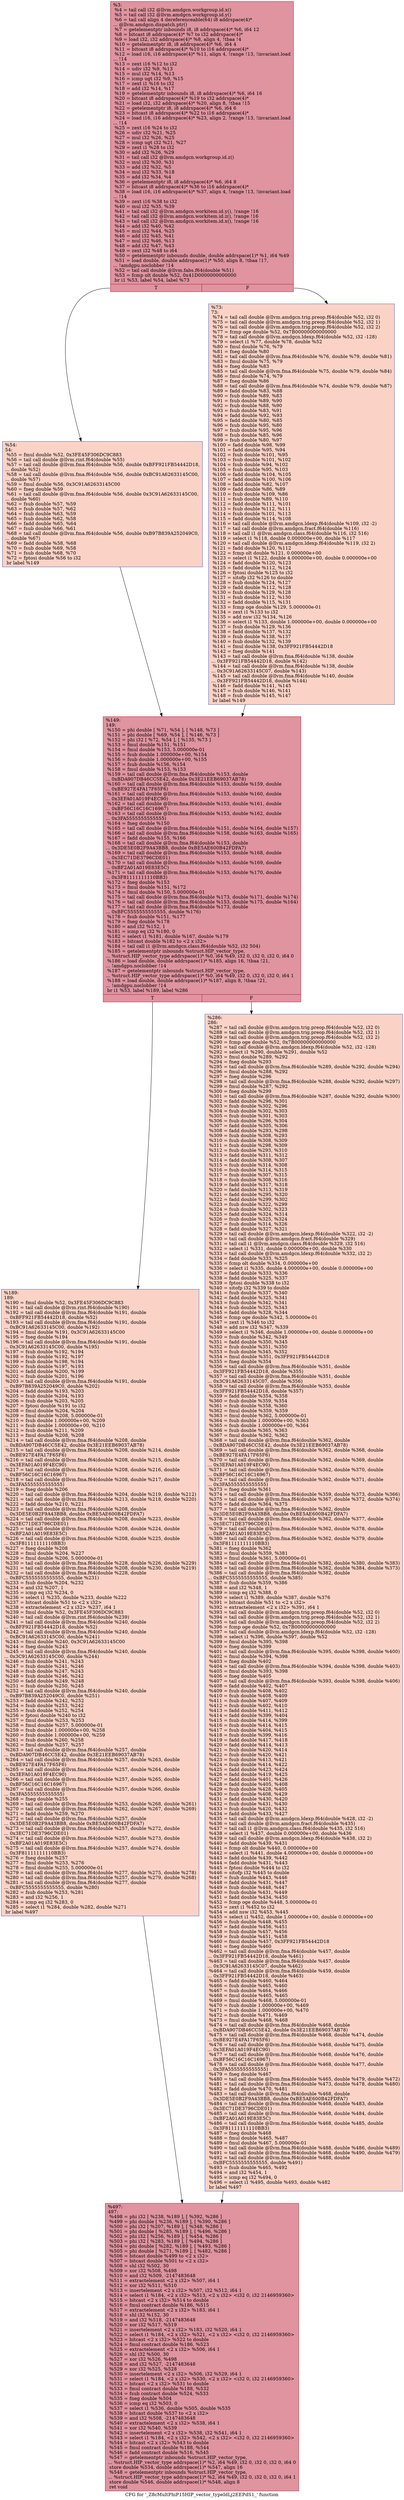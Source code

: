 digraph "CFG for '_Z8cMultPhiP15HIP_vector_typeIdLj2EEPdS1_' function" {
	label="CFG for '_Z8cMultPhiP15HIP_vector_typeIdLj2EEPdS1_' function";

	Node0x5144dd0 [shape=record,color="#b70d28ff", style=filled, fillcolor="#b70d2870",label="{%3:\l  %4 = tail call i32 @llvm.amdgcn.workgroup.id.x()\l  %5 = tail call i32 @llvm.amdgcn.workgroup.id.y()\l  %6 = tail call align 4 dereferenceable(64) i8 addrspace(4)*\l... @llvm.amdgcn.dispatch.ptr()\l  %7 = getelementptr inbounds i8, i8 addrspace(4)* %6, i64 12\l  %8 = bitcast i8 addrspace(4)* %7 to i32 addrspace(4)*\l  %9 = load i32, i32 addrspace(4)* %8, align 4, !tbaa !4\l  %10 = getelementptr i8, i8 addrspace(4)* %6, i64 4\l  %11 = bitcast i8 addrspace(4)* %10 to i16 addrspace(4)*\l  %12 = load i16, i16 addrspace(4)* %11, align 4, !range !13, !invariant.load\l... !14\l  %13 = zext i16 %12 to i32\l  %14 = udiv i32 %9, %13\l  %15 = mul i32 %14, %13\l  %16 = icmp ugt i32 %9, %15\l  %17 = zext i1 %16 to i32\l  %18 = add i32 %14, %17\l  %19 = getelementptr inbounds i8, i8 addrspace(4)* %6, i64 16\l  %20 = bitcast i8 addrspace(4)* %19 to i32 addrspace(4)*\l  %21 = load i32, i32 addrspace(4)* %20, align 8, !tbaa !15\l  %22 = getelementptr i8, i8 addrspace(4)* %6, i64 6\l  %23 = bitcast i8 addrspace(4)* %22 to i16 addrspace(4)*\l  %24 = load i16, i16 addrspace(4)* %23, align 2, !range !13, !invariant.load\l... !14\l  %25 = zext i16 %24 to i32\l  %26 = udiv i32 %21, %25\l  %27 = mul i32 %26, %25\l  %28 = icmp ugt i32 %21, %27\l  %29 = zext i1 %28 to i32\l  %30 = add i32 %26, %29\l  %31 = tail call i32 @llvm.amdgcn.workgroup.id.z()\l  %32 = mul i32 %30, %31\l  %33 = add i32 %32, %5\l  %34 = mul i32 %33, %18\l  %35 = add i32 %34, %4\l  %36 = getelementptr i8, i8 addrspace(4)* %6, i64 8\l  %37 = bitcast i8 addrspace(4)* %36 to i16 addrspace(4)*\l  %38 = load i16, i16 addrspace(4)* %37, align 4, !range !13, !invariant.load\l... !14\l  %39 = zext i16 %38 to i32\l  %40 = mul i32 %35, %39\l  %41 = tail call i32 @llvm.amdgcn.workitem.id.y(), !range !16\l  %42 = tail call i32 @llvm.amdgcn.workitem.id.z(), !range !16\l  %43 = tail call i32 @llvm.amdgcn.workitem.id.x(), !range !16\l  %44 = add i32 %40, %42\l  %45 = mul i32 %44, %25\l  %46 = add i32 %45, %41\l  %47 = mul i32 %46, %13\l  %48 = add i32 %47, %43\l  %49 = zext i32 %48 to i64\l  %50 = getelementptr inbounds double, double addrspace(1)* %1, i64 %49\l  %51 = load double, double addrspace(1)* %50, align 8, !tbaa !17,\l... !amdgpu.noclobber !14\l  %52 = tail call double @llvm.fabs.f64(double %51)\l  %53 = fcmp olt double %52, 0x41D0000000000000\l  br i1 %53, label %54, label %73\l|{<s0>T|<s1>F}}"];
	Node0x5144dd0:s0 -> Node0x514dba0;
	Node0x5144dd0:s1 -> Node0x514dc30;
	Node0x514dba0 [shape=record,color="#3d50c3ff", style=filled, fillcolor="#f59c7d70",label="{%54:\l54:                                               \l  %55 = fmul double %52, 0x3FE45F306DC9C883\l  %56 = tail call double @llvm.rint.f64(double %55)\l  %57 = tail call double @llvm.fma.f64(double %56, double 0xBFF921FB54442D18,\l... double %52)\l  %58 = tail call double @llvm.fma.f64(double %56, double 0xBC91A62633145C00,\l... double %57)\l  %59 = fmul double %56, 0x3C91A62633145C00\l  %60 = fneg double %59\l  %61 = tail call double @llvm.fma.f64(double %56, double 0x3C91A62633145C00,\l... double %60)\l  %62 = fsub double %57, %59\l  %63 = fsub double %57, %62\l  %64 = fsub double %63, %59\l  %65 = fsub double %62, %58\l  %66 = fadd double %65, %64\l  %67 = fsub double %66, %61\l  %68 = tail call double @llvm.fma.f64(double %56, double 0xB97B839A252049C0,\l... double %67)\l  %69 = fadd double %58, %68\l  %70 = fsub double %69, %58\l  %71 = fsub double %68, %70\l  %72 = fptosi double %56 to i32\l  br label %149\l}"];
	Node0x514dba0 -> Node0x514f010;
	Node0x514dc30 [shape=record,color="#3d50c3ff", style=filled, fillcolor="#f59c7d70",label="{%73:\l73:                                               \l  %74 = tail call double @llvm.amdgcn.trig.preop.f64(double %52, i32 0)\l  %75 = tail call double @llvm.amdgcn.trig.preop.f64(double %52, i32 1)\l  %76 = tail call double @llvm.amdgcn.trig.preop.f64(double %52, i32 2)\l  %77 = fcmp oge double %52, 0x7B00000000000000\l  %78 = tail call double @llvm.amdgcn.ldexp.f64(double %52, i32 -128)\l  %79 = select i1 %77, double %78, double %52\l  %80 = fmul double %76, %79\l  %81 = fneg double %80\l  %82 = tail call double @llvm.fma.f64(double %76, double %79, double %81)\l  %83 = fmul double %75, %79\l  %84 = fneg double %83\l  %85 = tail call double @llvm.fma.f64(double %75, double %79, double %84)\l  %86 = fmul double %74, %79\l  %87 = fneg double %86\l  %88 = tail call double @llvm.fma.f64(double %74, double %79, double %87)\l  %89 = fadd double %83, %88\l  %90 = fsub double %89, %83\l  %91 = fsub double %89, %90\l  %92 = fsub double %88, %90\l  %93 = fsub double %83, %91\l  %94 = fadd double %92, %93\l  %95 = fadd double %80, %85\l  %96 = fsub double %95, %80\l  %97 = fsub double %95, %96\l  %98 = fsub double %85, %96\l  %99 = fsub double %80, %97\l  %100 = fadd double %98, %99\l  %101 = fadd double %95, %94\l  %102 = fsub double %101, %95\l  %103 = fsub double %101, %102\l  %104 = fsub double %94, %102\l  %105 = fsub double %95, %103\l  %106 = fadd double %104, %105\l  %107 = fadd double %100, %106\l  %108 = fadd double %82, %107\l  %109 = fadd double %86, %89\l  %110 = fsub double %109, %86\l  %111 = fsub double %89, %110\l  %112 = fadd double %111, %101\l  %113 = fsub double %112, %111\l  %114 = fsub double %101, %113\l  %115 = fadd double %114, %108\l  %116 = tail call double @llvm.amdgcn.ldexp.f64(double %109, i32 -2)\l  %117 = tail call double @llvm.amdgcn.fract.f64(double %116)\l  %118 = tail call i1 @llvm.amdgcn.class.f64(double %116, i32 516)\l  %119 = select i1 %118, double 0.000000e+00, double %117\l  %120 = tail call double @llvm.amdgcn.ldexp.f64(double %119, i32 2)\l  %121 = fadd double %120, %112\l  %122 = fcmp olt double %121, 0.000000e+00\l  %123 = select i1 %122, double 4.000000e+00, double 0.000000e+00\l  %124 = fadd double %120, %123\l  %125 = fadd double %112, %124\l  %126 = fptosi double %125 to i32\l  %127 = sitofp i32 %126 to double\l  %128 = fsub double %124, %127\l  %129 = fadd double %112, %128\l  %130 = fsub double %129, %128\l  %131 = fsub double %112, %130\l  %132 = fadd double %115, %131\l  %133 = fcmp oge double %129, 5.000000e-01\l  %134 = zext i1 %133 to i32\l  %135 = add nsw i32 %134, %126\l  %136 = select i1 %133, double 1.000000e+00, double 0.000000e+00\l  %137 = fsub double %129, %136\l  %138 = fadd double %137, %132\l  %139 = fsub double %138, %137\l  %140 = fsub double %132, %139\l  %141 = fmul double %138, 0x3FF921FB54442D18\l  %142 = fneg double %141\l  %143 = tail call double @llvm.fma.f64(double %138, double\l... 0x3FF921FB54442D18, double %142)\l  %144 = tail call double @llvm.fma.f64(double %138, double\l... 0x3C91A62633145C07, double %143)\l  %145 = tail call double @llvm.fma.f64(double %140, double\l... 0x3FF921FB54442D18, double %144)\l  %146 = fadd double %141, %145\l  %147 = fsub double %146, %141\l  %148 = fsub double %145, %147\l  br label %149\l}"];
	Node0x514dc30 -> Node0x514f010;
	Node0x514f010 [shape=record,color="#b70d28ff", style=filled, fillcolor="#b70d2870",label="{%149:\l149:                                              \l  %150 = phi double [ %71, %54 ], [ %148, %73 ]\l  %151 = phi double [ %69, %54 ], [ %146, %73 ]\l  %152 = phi i32 [ %72, %54 ], [ %135, %73 ]\l  %153 = fmul double %151, %151\l  %154 = fmul double %153, 5.000000e-01\l  %155 = fsub double 1.000000e+00, %154\l  %156 = fsub double 1.000000e+00, %155\l  %157 = fsub double %156, %154\l  %158 = fmul double %153, %153\l  %159 = tail call double @llvm.fma.f64(double %153, double\l... 0xBDA907DB46CC5E42, double 0x3E21EEB69037AB78)\l  %160 = tail call double @llvm.fma.f64(double %153, double %159, double\l... 0xBE927E4FA17F65F6)\l  %161 = tail call double @llvm.fma.f64(double %153, double %160, double\l... 0x3EFA01A019F4EC90)\l  %162 = tail call double @llvm.fma.f64(double %153, double %161, double\l... 0xBF56C16C16C16967)\l  %163 = tail call double @llvm.fma.f64(double %153, double %162, double\l... 0x3FA5555555555555)\l  %164 = fneg double %150\l  %165 = tail call double @llvm.fma.f64(double %151, double %164, double %157)\l  %166 = tail call double @llvm.fma.f64(double %158, double %163, double %165)\l  %167 = fadd double %155, %166\l  %168 = tail call double @llvm.fma.f64(double %153, double\l... 0x3DE5E0B2F9A43BB8, double 0xBE5AE600B42FDFA7)\l  %169 = tail call double @llvm.fma.f64(double %153, double %168, double\l... 0x3EC71DE3796CDE01)\l  %170 = tail call double @llvm.fma.f64(double %153, double %169, double\l... 0xBF2A01A019E83E5C)\l  %171 = tail call double @llvm.fma.f64(double %153, double %170, double\l... 0x3F81111111110BB3)\l  %172 = fneg double %153\l  %173 = fmul double %151, %172\l  %174 = fmul double %150, 5.000000e-01\l  %175 = tail call double @llvm.fma.f64(double %173, double %171, double %174)\l  %176 = tail call double @llvm.fma.f64(double %153, double %175, double %164)\l  %177 = tail call double @llvm.fma.f64(double %173, double\l... 0xBFC5555555555555, double %176)\l  %178 = fsub double %151, %177\l  %179 = fneg double %178\l  %180 = and i32 %152, 1\l  %181 = icmp eq i32 %180, 0\l  %182 = select i1 %181, double %167, double %179\l  %183 = bitcast double %182 to \<2 x i32\>\l  %184 = tail call i1 @llvm.amdgcn.class.f64(double %52, i32 504)\l  %185 = getelementptr inbounds %struct.HIP_vector_type,\l... %struct.HIP_vector_type addrspace(1)* %0, i64 %49, i32 0, i32 0, i32 0, i64 0\l  %186 = load double, double addrspace(1)* %185, align 16, !tbaa !21,\l... !amdgpu.noclobber !14\l  %187 = getelementptr inbounds %struct.HIP_vector_type,\l... %struct.HIP_vector_type addrspace(1)* %0, i64 %49, i32 0, i32 0, i32 0, i64 1\l  %188 = load double, double addrspace(1)* %187, align 8, !tbaa !21,\l... !amdgpu.noclobber !14\l  br i1 %53, label %189, label %286\l|{<s0>T|<s1>F}}"];
	Node0x514f010:s0 -> Node0x51559b0;
	Node0x514f010:s1 -> Node0x5155a40;
	Node0x51559b0 [shape=record,color="#3d50c3ff", style=filled, fillcolor="#f59c7d70",label="{%189:\l189:                                              \l  %190 = fmul double %52, 0x3FE45F306DC9C883\l  %191 = tail call double @llvm.rint.f64(double %190)\l  %192 = tail call double @llvm.fma.f64(double %191, double\l... 0xBFF921FB54442D18, double %52)\l  %193 = tail call double @llvm.fma.f64(double %191, double\l... 0xBC91A62633145C00, double %192)\l  %194 = fmul double %191, 0x3C91A62633145C00\l  %195 = fneg double %194\l  %196 = tail call double @llvm.fma.f64(double %191, double\l... 0x3C91A62633145C00, double %195)\l  %197 = fsub double %192, %194\l  %198 = fsub double %192, %197\l  %199 = fsub double %198, %194\l  %200 = fsub double %197, %193\l  %201 = fadd double %200, %199\l  %202 = fsub double %201, %196\l  %203 = tail call double @llvm.fma.f64(double %191, double\l... 0xB97B839A252049C0, double %202)\l  %204 = fadd double %193, %203\l  %205 = fsub double %204, %193\l  %206 = fsub double %203, %205\l  %207 = fptosi double %191 to i32\l  %208 = fmul double %204, %204\l  %209 = fmul double %208, 5.000000e-01\l  %210 = fsub double 1.000000e+00, %209\l  %211 = fsub double 1.000000e+00, %210\l  %212 = fsub double %211, %209\l  %213 = fmul double %208, %208\l  %214 = tail call double @llvm.fma.f64(double %208, double\l... 0xBDA907DB46CC5E42, double 0x3E21EEB69037AB78)\l  %215 = tail call double @llvm.fma.f64(double %208, double %214, double\l... 0xBE927E4FA17F65F6)\l  %216 = tail call double @llvm.fma.f64(double %208, double %215, double\l... 0x3EFA01A019F4EC90)\l  %217 = tail call double @llvm.fma.f64(double %208, double %216, double\l... 0xBF56C16C16C16967)\l  %218 = tail call double @llvm.fma.f64(double %208, double %217, double\l... 0x3FA5555555555555)\l  %219 = fneg double %206\l  %220 = tail call double @llvm.fma.f64(double %204, double %219, double %212)\l  %221 = tail call double @llvm.fma.f64(double %213, double %218, double %220)\l  %222 = fadd double %210, %221\l  %223 = tail call double @llvm.fma.f64(double %208, double\l... 0x3DE5E0B2F9A43BB8, double 0xBE5AE600B42FDFA7)\l  %224 = tail call double @llvm.fma.f64(double %208, double %223, double\l... 0x3EC71DE3796CDE01)\l  %225 = tail call double @llvm.fma.f64(double %208, double %224, double\l... 0xBF2A01A019E83E5C)\l  %226 = tail call double @llvm.fma.f64(double %208, double %225, double\l... 0x3F81111111110BB3)\l  %227 = fneg double %208\l  %228 = fmul double %204, %227\l  %229 = fmul double %206, 5.000000e-01\l  %230 = tail call double @llvm.fma.f64(double %228, double %226, double %229)\l  %231 = tail call double @llvm.fma.f64(double %208, double %230, double %219)\l  %232 = tail call double @llvm.fma.f64(double %228, double\l... 0xBFC5555555555555, double %231)\l  %233 = fsub double %204, %232\l  %234 = and i32 %207, 1\l  %235 = icmp eq i32 %234, 0\l  %236 = select i1 %235, double %233, double %222\l  %237 = bitcast double %51 to \<2 x i32\>\l  %238 = extractelement \<2 x i32\> %237, i64 1\l  %239 = fmul double %52, 0x3FE45F306DC9C883\l  %240 = tail call double @llvm.rint.f64(double %239)\l  %241 = tail call double @llvm.fma.f64(double %240, double\l... 0xBFF921FB54442D18, double %52)\l  %242 = tail call double @llvm.fma.f64(double %240, double\l... 0xBC91A62633145C00, double %241)\l  %243 = fmul double %240, 0x3C91A62633145C00\l  %244 = fneg double %243\l  %245 = tail call double @llvm.fma.f64(double %240, double\l... 0x3C91A62633145C00, double %244)\l  %246 = fsub double %241, %243\l  %247 = fsub double %241, %246\l  %248 = fsub double %247, %243\l  %249 = fsub double %246, %242\l  %250 = fadd double %249, %248\l  %251 = fsub double %250, %245\l  %252 = tail call double @llvm.fma.f64(double %240, double\l... 0xB97B839A252049C0, double %251)\l  %253 = fadd double %242, %252\l  %254 = fsub double %253, %242\l  %255 = fsub double %252, %254\l  %256 = fptosi double %240 to i32\l  %257 = fmul double %253, %253\l  %258 = fmul double %257, 5.000000e-01\l  %259 = fsub double 1.000000e+00, %258\l  %260 = fsub double 1.000000e+00, %259\l  %261 = fsub double %260, %258\l  %262 = fmul double %257, %257\l  %263 = tail call double @llvm.fma.f64(double %257, double\l... 0xBDA907DB46CC5E42, double 0x3E21EEB69037AB78)\l  %264 = tail call double @llvm.fma.f64(double %257, double %263, double\l... 0xBE927E4FA17F65F6)\l  %265 = tail call double @llvm.fma.f64(double %257, double %264, double\l... 0x3EFA01A019F4EC90)\l  %266 = tail call double @llvm.fma.f64(double %257, double %265, double\l... 0xBF56C16C16C16967)\l  %267 = tail call double @llvm.fma.f64(double %257, double %266, double\l... 0x3FA5555555555555)\l  %268 = fneg double %255\l  %269 = tail call double @llvm.fma.f64(double %253, double %268, double %261)\l  %270 = tail call double @llvm.fma.f64(double %262, double %267, double %269)\l  %271 = fadd double %259, %270\l  %272 = tail call double @llvm.fma.f64(double %257, double\l... 0x3DE5E0B2F9A43BB8, double 0xBE5AE600B42FDFA7)\l  %273 = tail call double @llvm.fma.f64(double %257, double %272, double\l... 0x3EC71DE3796CDE01)\l  %274 = tail call double @llvm.fma.f64(double %257, double %273, double\l... 0xBF2A01A019E83E5C)\l  %275 = tail call double @llvm.fma.f64(double %257, double %274, double\l... 0x3F81111111110BB3)\l  %276 = fneg double %257\l  %277 = fmul double %253, %276\l  %278 = fmul double %255, 5.000000e-01\l  %279 = tail call double @llvm.fma.f64(double %277, double %275, double %278)\l  %280 = tail call double @llvm.fma.f64(double %257, double %279, double %268)\l  %281 = tail call double @llvm.fma.f64(double %277, double\l... 0xBFC5555555555555, double %280)\l  %282 = fsub double %253, %281\l  %283 = and i32 %256, 1\l  %284 = icmp eq i32 %283, 0\l  %285 = select i1 %284, double %282, double %271\l  br label %497\l}"];
	Node0x51559b0 -> Node0x515b050;
	Node0x5155a40 [shape=record,color="#3d50c3ff", style=filled, fillcolor="#f59c7d70",label="{%286:\l286:                                              \l  %287 = tail call double @llvm.amdgcn.trig.preop.f64(double %52, i32 0)\l  %288 = tail call double @llvm.amdgcn.trig.preop.f64(double %52, i32 1)\l  %289 = tail call double @llvm.amdgcn.trig.preop.f64(double %52, i32 2)\l  %290 = fcmp oge double %52, 0x7B00000000000000\l  %291 = tail call double @llvm.amdgcn.ldexp.f64(double %52, i32 -128)\l  %292 = select i1 %290, double %291, double %52\l  %293 = fmul double %289, %292\l  %294 = fneg double %293\l  %295 = tail call double @llvm.fma.f64(double %289, double %292, double %294)\l  %296 = fmul double %288, %292\l  %297 = fneg double %296\l  %298 = tail call double @llvm.fma.f64(double %288, double %292, double %297)\l  %299 = fmul double %287, %292\l  %300 = fneg double %299\l  %301 = tail call double @llvm.fma.f64(double %287, double %292, double %300)\l  %302 = fadd double %296, %301\l  %303 = fsub double %302, %296\l  %304 = fsub double %302, %303\l  %305 = fsub double %301, %303\l  %306 = fsub double %296, %304\l  %307 = fadd double %305, %306\l  %308 = fadd double %293, %298\l  %309 = fsub double %308, %293\l  %310 = fsub double %308, %309\l  %311 = fsub double %298, %309\l  %312 = fsub double %293, %310\l  %313 = fadd double %311, %312\l  %314 = fadd double %308, %307\l  %315 = fsub double %314, %308\l  %316 = fsub double %314, %315\l  %317 = fsub double %307, %315\l  %318 = fsub double %308, %316\l  %319 = fadd double %317, %318\l  %320 = fadd double %313, %319\l  %321 = fadd double %295, %320\l  %322 = fadd double %299, %302\l  %323 = fsub double %322, %299\l  %324 = fsub double %302, %323\l  %325 = fadd double %324, %314\l  %326 = fsub double %325, %324\l  %327 = fsub double %314, %326\l  %328 = fadd double %327, %321\l  %329 = tail call double @llvm.amdgcn.ldexp.f64(double %322, i32 -2)\l  %330 = tail call double @llvm.amdgcn.fract.f64(double %329)\l  %331 = tail call i1 @llvm.amdgcn.class.f64(double %329, i32 516)\l  %332 = select i1 %331, double 0.000000e+00, double %330\l  %333 = tail call double @llvm.amdgcn.ldexp.f64(double %332, i32 2)\l  %334 = fadd double %333, %325\l  %335 = fcmp olt double %334, 0.000000e+00\l  %336 = select i1 %335, double 4.000000e+00, double 0.000000e+00\l  %337 = fadd double %333, %336\l  %338 = fadd double %325, %337\l  %339 = fptosi double %338 to i32\l  %340 = sitofp i32 %339 to double\l  %341 = fsub double %337, %340\l  %342 = fadd double %325, %341\l  %343 = fsub double %342, %341\l  %344 = fsub double %325, %343\l  %345 = fadd double %328, %344\l  %346 = fcmp oge double %342, 5.000000e-01\l  %347 = zext i1 %346 to i32\l  %348 = add nsw i32 %347, %339\l  %349 = select i1 %346, double 1.000000e+00, double 0.000000e+00\l  %350 = fsub double %342, %349\l  %351 = fadd double %350, %345\l  %352 = fsub double %351, %350\l  %353 = fsub double %345, %352\l  %354 = fmul double %351, 0x3FF921FB54442D18\l  %355 = fneg double %354\l  %356 = tail call double @llvm.fma.f64(double %351, double\l... 0x3FF921FB54442D18, double %355)\l  %357 = tail call double @llvm.fma.f64(double %351, double\l... 0x3C91A62633145C07, double %356)\l  %358 = tail call double @llvm.fma.f64(double %353, double\l... 0x3FF921FB54442D18, double %357)\l  %359 = fadd double %354, %358\l  %360 = fsub double %359, %354\l  %361 = fsub double %358, %360\l  %362 = fmul double %359, %359\l  %363 = fmul double %362, 5.000000e-01\l  %364 = fsub double 1.000000e+00, %363\l  %365 = fsub double 1.000000e+00, %364\l  %366 = fsub double %365, %363\l  %367 = fmul double %362, %362\l  %368 = tail call double @llvm.fma.f64(double %362, double\l... 0xBDA907DB46CC5E42, double 0x3E21EEB69037AB78)\l  %369 = tail call double @llvm.fma.f64(double %362, double %368, double\l... 0xBE927E4FA17F65F6)\l  %370 = tail call double @llvm.fma.f64(double %362, double %369, double\l... 0x3EFA01A019F4EC90)\l  %371 = tail call double @llvm.fma.f64(double %362, double %370, double\l... 0xBF56C16C16C16967)\l  %372 = tail call double @llvm.fma.f64(double %362, double %371, double\l... 0x3FA5555555555555)\l  %373 = fneg double %361\l  %374 = tail call double @llvm.fma.f64(double %359, double %373, double %366)\l  %375 = tail call double @llvm.fma.f64(double %367, double %372, double %374)\l  %376 = fadd double %364, %375\l  %377 = tail call double @llvm.fma.f64(double %362, double\l... 0x3DE5E0B2F9A43BB8, double 0xBE5AE600B42FDFA7)\l  %378 = tail call double @llvm.fma.f64(double %362, double %377, double\l... 0x3EC71DE3796CDE01)\l  %379 = tail call double @llvm.fma.f64(double %362, double %378, double\l... 0xBF2A01A019E83E5C)\l  %380 = tail call double @llvm.fma.f64(double %362, double %379, double\l... 0x3F81111111110BB3)\l  %381 = fneg double %362\l  %382 = fmul double %359, %381\l  %383 = fmul double %361, 5.000000e-01\l  %384 = tail call double @llvm.fma.f64(double %382, double %380, double %383)\l  %385 = tail call double @llvm.fma.f64(double %362, double %384, double %373)\l  %386 = tail call double @llvm.fma.f64(double %382, double\l... 0xBFC5555555555555, double %385)\l  %387 = fsub double %359, %386\l  %388 = and i32 %348, 1\l  %389 = icmp eq i32 %388, 0\l  %390 = select i1 %389, double %387, double %376\l  %391 = bitcast double %51 to \<2 x i32\>\l  %392 = extractelement \<2 x i32\> %391, i64 1\l  %393 = tail call double @llvm.amdgcn.trig.preop.f64(double %52, i32 0)\l  %394 = tail call double @llvm.amdgcn.trig.preop.f64(double %52, i32 1)\l  %395 = tail call double @llvm.amdgcn.trig.preop.f64(double %52, i32 2)\l  %396 = fcmp oge double %52, 0x7B00000000000000\l  %397 = tail call double @llvm.amdgcn.ldexp.f64(double %52, i32 -128)\l  %398 = select i1 %396, double %397, double %52\l  %399 = fmul double %395, %398\l  %400 = fneg double %399\l  %401 = tail call double @llvm.fma.f64(double %395, double %398, double %400)\l  %402 = fmul double %394, %398\l  %403 = fneg double %402\l  %404 = tail call double @llvm.fma.f64(double %394, double %398, double %403)\l  %405 = fmul double %393, %398\l  %406 = fneg double %405\l  %407 = tail call double @llvm.fma.f64(double %393, double %398, double %406)\l  %408 = fadd double %402, %407\l  %409 = fsub double %408, %402\l  %410 = fsub double %408, %409\l  %411 = fsub double %407, %409\l  %412 = fsub double %402, %410\l  %413 = fadd double %411, %412\l  %414 = fadd double %399, %404\l  %415 = fsub double %414, %399\l  %416 = fsub double %414, %415\l  %417 = fsub double %404, %415\l  %418 = fsub double %399, %416\l  %419 = fadd double %417, %418\l  %420 = fadd double %414, %413\l  %421 = fsub double %420, %414\l  %422 = fsub double %420, %421\l  %423 = fsub double %413, %421\l  %424 = fsub double %414, %422\l  %425 = fadd double %423, %424\l  %426 = fadd double %419, %425\l  %427 = fadd double %401, %426\l  %428 = fadd double %405, %408\l  %429 = fsub double %428, %405\l  %430 = fsub double %408, %429\l  %431 = fadd double %430, %420\l  %432 = fsub double %431, %430\l  %433 = fsub double %420, %432\l  %434 = fadd double %433, %427\l  %435 = tail call double @llvm.amdgcn.ldexp.f64(double %428, i32 -2)\l  %436 = tail call double @llvm.amdgcn.fract.f64(double %435)\l  %437 = tail call i1 @llvm.amdgcn.class.f64(double %435, i32 516)\l  %438 = select i1 %437, double 0.000000e+00, double %436\l  %439 = tail call double @llvm.amdgcn.ldexp.f64(double %438, i32 2)\l  %440 = fadd double %439, %431\l  %441 = fcmp olt double %440, 0.000000e+00\l  %442 = select i1 %441, double 4.000000e+00, double 0.000000e+00\l  %443 = fadd double %439, %442\l  %444 = fadd double %431, %443\l  %445 = fptosi double %444 to i32\l  %446 = sitofp i32 %445 to double\l  %447 = fsub double %443, %446\l  %448 = fadd double %431, %447\l  %449 = fsub double %448, %447\l  %450 = fsub double %431, %449\l  %451 = fadd double %434, %450\l  %452 = fcmp oge double %448, 5.000000e-01\l  %453 = zext i1 %452 to i32\l  %454 = add nsw i32 %453, %445\l  %455 = select i1 %452, double 1.000000e+00, double 0.000000e+00\l  %456 = fsub double %448, %455\l  %457 = fadd double %456, %451\l  %458 = fsub double %457, %456\l  %459 = fsub double %451, %458\l  %460 = fmul double %457, 0x3FF921FB54442D18\l  %461 = fneg double %460\l  %462 = tail call double @llvm.fma.f64(double %457, double\l... 0x3FF921FB54442D18, double %461)\l  %463 = tail call double @llvm.fma.f64(double %457, double\l... 0x3C91A62633145C07, double %462)\l  %464 = tail call double @llvm.fma.f64(double %459, double\l... 0x3FF921FB54442D18, double %463)\l  %465 = fadd double %460, %464\l  %466 = fsub double %465, %460\l  %467 = fsub double %464, %466\l  %468 = fmul double %465, %465\l  %469 = fmul double %468, 5.000000e-01\l  %470 = fsub double 1.000000e+00, %469\l  %471 = fsub double 1.000000e+00, %470\l  %472 = fsub double %471, %469\l  %473 = fmul double %468, %468\l  %474 = tail call double @llvm.fma.f64(double %468, double\l... 0xBDA907DB46CC5E42, double 0x3E21EEB69037AB78)\l  %475 = tail call double @llvm.fma.f64(double %468, double %474, double\l... 0xBE927E4FA17F65F6)\l  %476 = tail call double @llvm.fma.f64(double %468, double %475, double\l... 0x3EFA01A019F4EC90)\l  %477 = tail call double @llvm.fma.f64(double %468, double %476, double\l... 0xBF56C16C16C16967)\l  %478 = tail call double @llvm.fma.f64(double %468, double %477, double\l... 0x3FA5555555555555)\l  %479 = fneg double %467\l  %480 = tail call double @llvm.fma.f64(double %465, double %479, double %472)\l  %481 = tail call double @llvm.fma.f64(double %473, double %478, double %480)\l  %482 = fadd double %470, %481\l  %483 = tail call double @llvm.fma.f64(double %468, double\l... 0x3DE5E0B2F9A43BB8, double 0xBE5AE600B42FDFA7)\l  %484 = tail call double @llvm.fma.f64(double %468, double %483, double\l... 0x3EC71DE3796CDE01)\l  %485 = tail call double @llvm.fma.f64(double %468, double %484, double\l... 0xBF2A01A019E83E5C)\l  %486 = tail call double @llvm.fma.f64(double %468, double %485, double\l... 0x3F81111111110BB3)\l  %487 = fneg double %468\l  %488 = fmul double %465, %487\l  %489 = fmul double %467, 5.000000e-01\l  %490 = tail call double @llvm.fma.f64(double %488, double %486, double %489)\l  %491 = tail call double @llvm.fma.f64(double %468, double %490, double %479)\l  %492 = tail call double @llvm.fma.f64(double %488, double\l... 0xBFC5555555555555, double %491)\l  %493 = fsub double %465, %492\l  %494 = and i32 %454, 1\l  %495 = icmp eq i32 %494, 0\l  %496 = select i1 %495, double %493, double %482\l  br label %497\l}"];
	Node0x5155a40 -> Node0x515b050;
	Node0x515b050 [shape=record,color="#b70d28ff", style=filled, fillcolor="#b70d2870",label="{%497:\l497:                                              \l  %498 = phi i32 [ %238, %189 ], [ %392, %286 ]\l  %499 = phi double [ %236, %189 ], [ %390, %286 ]\l  %500 = phi i32 [ %207, %189 ], [ %348, %286 ]\l  %501 = phi double [ %285, %189 ], [ %496, %286 ]\l  %502 = phi i32 [ %256, %189 ], [ %454, %286 ]\l  %503 = phi i32 [ %283, %189 ], [ %494, %286 ]\l  %504 = phi double [ %282, %189 ], [ %493, %286 ]\l  %505 = phi double [ %271, %189 ], [ %482, %286 ]\l  %506 = bitcast double %499 to \<2 x i32\>\l  %507 = bitcast double %501 to \<2 x i32\>\l  %508 = shl i32 %502, 30\l  %509 = xor i32 %508, %498\l  %510 = and i32 %509, -2147483648\l  %511 = extractelement \<2 x i32\> %507, i64 1\l  %512 = xor i32 %511, %510\l  %513 = insertelement \<2 x i32\> %507, i32 %512, i64 1\l  %514 = select i1 %184, \<2 x i32\> %513, \<2 x i32\> \<i32 0, i32 2146959360\>\l  %515 = bitcast \<2 x i32\> %514 to double\l  %516 = fmul contract double %186, %515\l  %517 = extractelement \<2 x i32\> %183, i64 1\l  %518 = shl i32 %152, 30\l  %519 = and i32 %518, -2147483648\l  %520 = xor i32 %517, %519\l  %521 = insertelement \<2 x i32\> %183, i32 %520, i64 1\l  %522 = select i1 %184, \<2 x i32\> %521, \<2 x i32\> \<i32 0, i32 2146959360\>\l  %523 = bitcast \<2 x i32\> %522 to double\l  %524 = fmul contract double %186, %523\l  %525 = extractelement \<2 x i32\> %506, i64 1\l  %526 = shl i32 %500, 30\l  %527 = xor i32 %526, %498\l  %528 = and i32 %527, -2147483648\l  %529 = xor i32 %525, %528\l  %530 = insertelement \<2 x i32\> %506, i32 %529, i64 1\l  %531 = select i1 %184, \<2 x i32\> %530, \<2 x i32\> \<i32 0, i32 2146959360\>\l  %532 = bitcast \<2 x i32\> %531 to double\l  %533 = fmul contract double %188, %532\l  %534 = fsub contract double %524, %533\l  %535 = fneg double %504\l  %536 = icmp eq i32 %503, 0\l  %537 = select i1 %536, double %505, double %535\l  %538 = bitcast double %537 to \<2 x i32\>\l  %539 = and i32 %508, -2147483648\l  %540 = extractelement \<2 x i32\> %538, i64 1\l  %541 = xor i32 %540, %539\l  %542 = insertelement \<2 x i32\> %538, i32 %541, i64 1\l  %543 = select i1 %184, \<2 x i32\> %542, \<2 x i32\> \<i32 0, i32 2146959360\>\l  %544 = bitcast \<2 x i32\> %543 to double\l  %545 = fmul contract double %188, %544\l  %546 = fadd contract double %516, %545\l  %547 = getelementptr inbounds %struct.HIP_vector_type,\l... %struct.HIP_vector_type addrspace(1)* %2, i64 %49, i32 0, i32 0, i32 0, i64 0\l  store double %534, double addrspace(1)* %547, align 16\l  %548 = getelementptr inbounds %struct.HIP_vector_type,\l... %struct.HIP_vector_type addrspace(1)* %2, i64 %49, i32 0, i32 0, i32 0, i64 1\l  store double %546, double addrspace(1)* %548, align 8\l  ret void\l}"];
}
